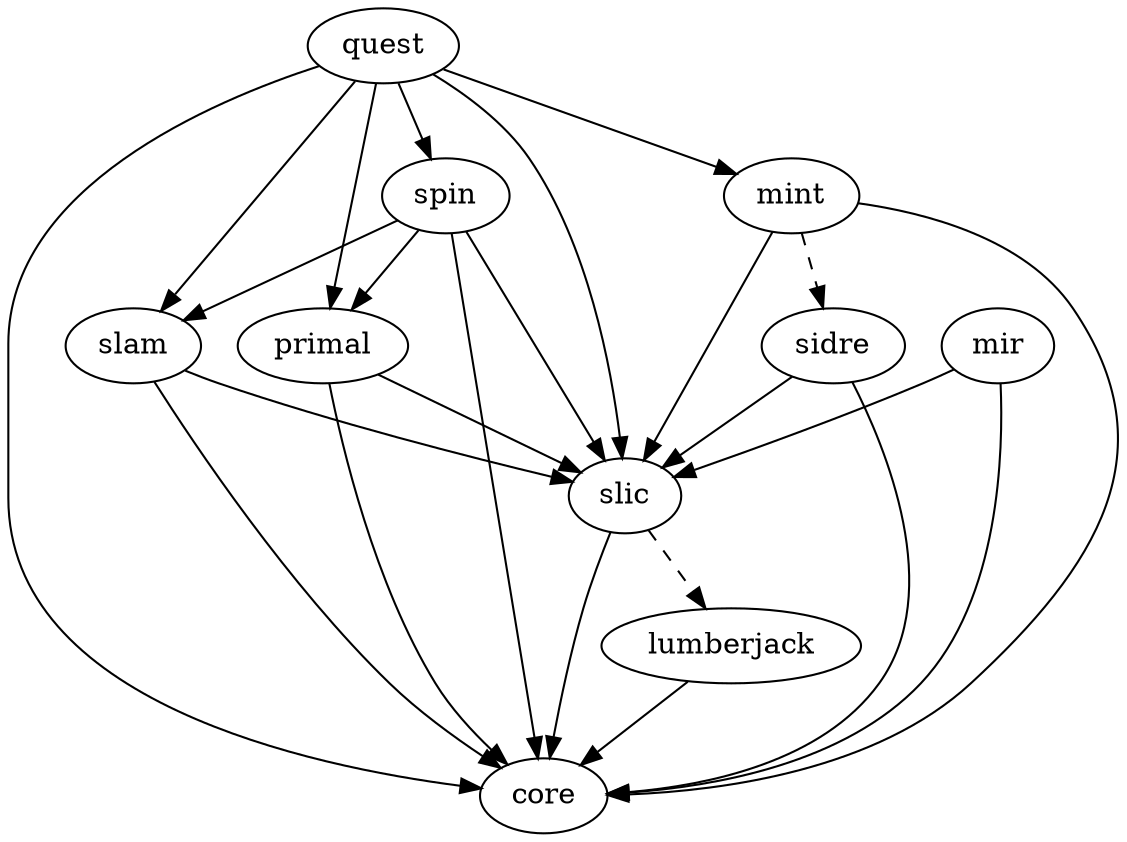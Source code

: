 digraph dependencies {
  quest -> {slam primal mint spin};
  {quest slam primal mint spin} -> {slic core};
  mint -> sidre [style="dashed"];
  mir -> {slic core};
  spin -> {slam primal};
  sidre -> {slic core};
  slic -> core;
  slic -> lumberjack [style="dashed"];
  lumberjack -> core;
}
